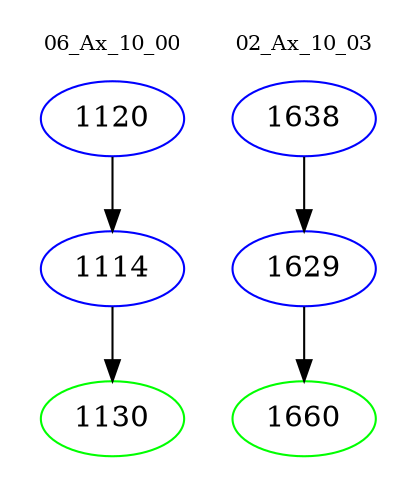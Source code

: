 digraph{
subgraph cluster_0 {
color = white
label = "06_Ax_10_00";
fontsize=10;
T0_1120 [label="1120", color="blue"]
T0_1120 -> T0_1114 [color="black"]
T0_1114 [label="1114", color="blue"]
T0_1114 -> T0_1130 [color="black"]
T0_1130 [label="1130", color="green"]
}
subgraph cluster_1 {
color = white
label = "02_Ax_10_03";
fontsize=10;
T1_1638 [label="1638", color="blue"]
T1_1638 -> T1_1629 [color="black"]
T1_1629 [label="1629", color="blue"]
T1_1629 -> T1_1660 [color="black"]
T1_1660 [label="1660", color="green"]
}
}
